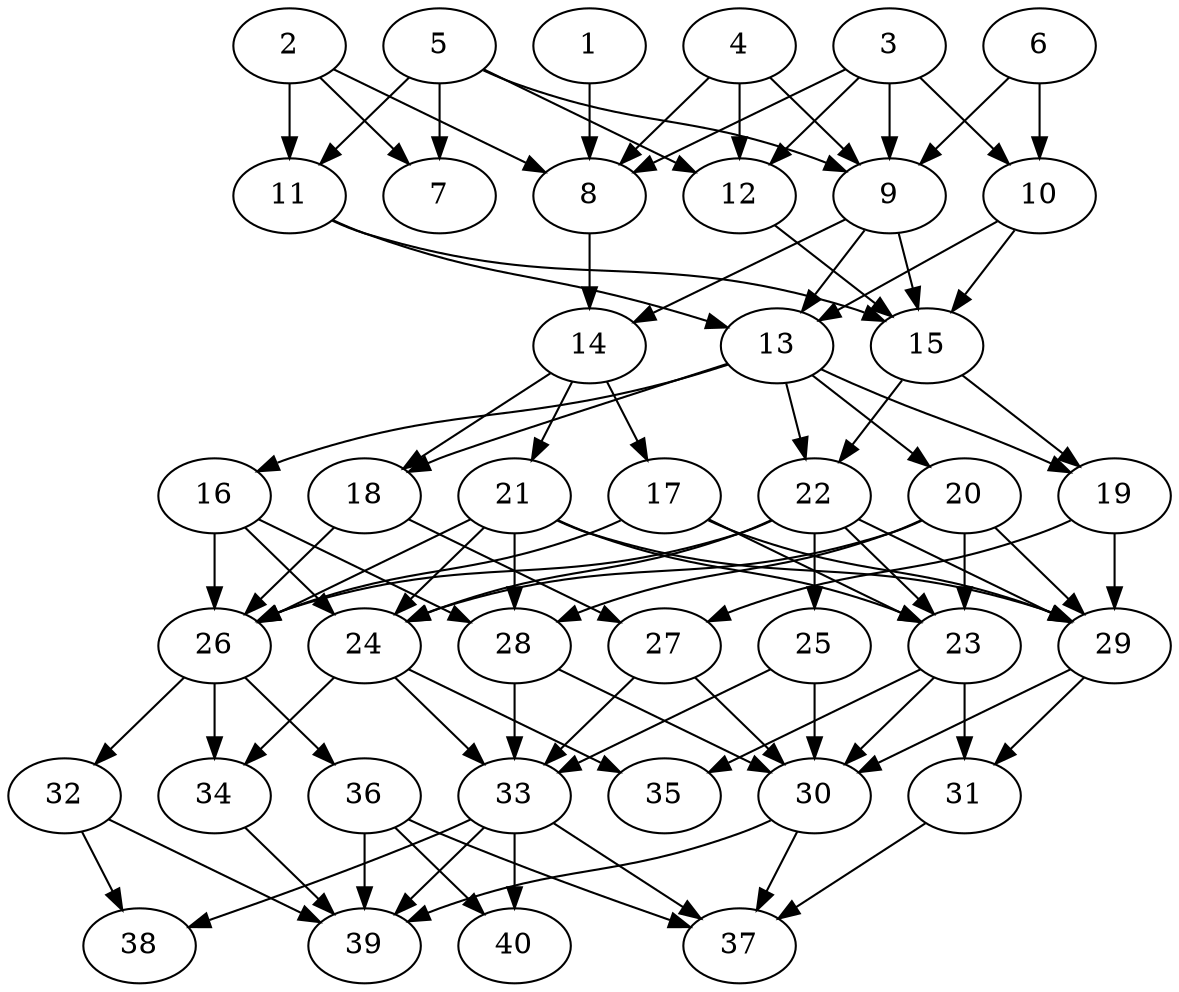 // DAG automatically generated by daggen at Thu Oct  3 14:06:49 2019
// ./daggen --dot -n 40 --ccr 0.3 --fat 0.5 --regular 0.5 --density 0.6 --mindata 5242880 --maxdata 52428800 
digraph G {
  1 [size="61709653", alpha="0.15", expect_size="18512896"] 
  1 -> 8 [size ="18512896"]
  2 [size="145285120", alpha="0.01", expect_size="43585536"] 
  2 -> 7 [size ="43585536"]
  2 -> 8 [size ="43585536"]
  2 -> 11 [size ="43585536"]
  3 [size="120903680", alpha="0.06", expect_size="36271104"] 
  3 -> 8 [size ="36271104"]
  3 -> 9 [size ="36271104"]
  3 -> 10 [size ="36271104"]
  3 -> 12 [size ="36271104"]
  4 [size="172052480", alpha="0.16", expect_size="51615744"] 
  4 -> 8 [size ="51615744"]
  4 -> 9 [size ="51615744"]
  4 -> 12 [size ="51615744"]
  5 [size="91675307", alpha="0.10", expect_size="27502592"] 
  5 -> 7 [size ="27502592"]
  5 -> 9 [size ="27502592"]
  5 -> 11 [size ="27502592"]
  5 -> 12 [size ="27502592"]
  6 [size="157559467", alpha="0.13", expect_size="47267840"] 
  6 -> 9 [size ="47267840"]
  6 -> 10 [size ="47267840"]
  7 [size="86702080", alpha="0.05", expect_size="26010624"] 
  8 [size="164276907", alpha="0.03", expect_size="49283072"] 
  8 -> 14 [size ="49283072"]
  9 [size="102290773", alpha="0.03", expect_size="30687232"] 
  9 -> 13 [size ="30687232"]
  9 -> 14 [size ="30687232"]
  9 -> 15 [size ="30687232"]
  10 [size="58449920", alpha="0.19", expect_size="17534976"] 
  10 -> 13 [size ="17534976"]
  10 -> 15 [size ="17534976"]
  11 [size="152326827", alpha="0.20", expect_size="45698048"] 
  11 -> 13 [size ="45698048"]
  11 -> 15 [size ="45698048"]
  12 [size="110254080", alpha="0.09", expect_size="33076224"] 
  12 -> 15 [size ="33076224"]
  13 [size="118732800", alpha="0.13", expect_size="35619840"] 
  13 -> 16 [size ="35619840"]
  13 -> 18 [size ="35619840"]
  13 -> 19 [size ="35619840"]
  13 -> 20 [size ="35619840"]
  13 -> 22 [size ="35619840"]
  14 [size="167369387", alpha="0.20", expect_size="50210816"] 
  14 -> 17 [size ="50210816"]
  14 -> 18 [size ="50210816"]
  14 -> 21 [size ="50210816"]
  15 [size="137772373", alpha="0.04", expect_size="41331712"] 
  15 -> 19 [size ="41331712"]
  15 -> 22 [size ="41331712"]
  16 [size="59364693", alpha="0.16", expect_size="17809408"] 
  16 -> 24 [size ="17809408"]
  16 -> 26 [size ="17809408"]
  16 -> 28 [size ="17809408"]
  17 [size="157873493", alpha="0.14", expect_size="47362048"] 
  17 -> 23 [size ="47362048"]
  17 -> 26 [size ="47362048"]
  17 -> 29 [size ="47362048"]
  18 [size="41792853", alpha="0.12", expect_size="12537856"] 
  18 -> 26 [size ="12537856"]
  18 -> 27 [size ="12537856"]
  19 [size="63320747", alpha="0.20", expect_size="18996224"] 
  19 -> 27 [size ="18996224"]
  19 -> 29 [size ="18996224"]
  20 [size="87360853", alpha="0.02", expect_size="26208256"] 
  20 -> 23 [size ="26208256"]
  20 -> 24 [size ="26208256"]
  20 -> 28 [size ="26208256"]
  20 -> 29 [size ="26208256"]
  21 [size="82947413", alpha="0.11", expect_size="24884224"] 
  21 -> 23 [size ="24884224"]
  21 -> 24 [size ="24884224"]
  21 -> 26 [size ="24884224"]
  21 -> 28 [size ="24884224"]
  21 -> 29 [size ="24884224"]
  22 [size="79261013", alpha="0.15", expect_size="23778304"] 
  22 -> 23 [size ="23778304"]
  22 -> 24 [size ="23778304"]
  22 -> 25 [size ="23778304"]
  22 -> 26 [size ="23778304"]
  22 -> 29 [size ="23778304"]
  23 [size="150248107", alpha="0.13", expect_size="45074432"] 
  23 -> 30 [size ="45074432"]
  23 -> 31 [size ="45074432"]
  23 -> 35 [size ="45074432"]
  24 [size="91658240", alpha="0.10", expect_size="27497472"] 
  24 -> 33 [size ="27497472"]
  24 -> 34 [size ="27497472"]
  24 -> 35 [size ="27497472"]
  25 [size="90361173", alpha="0.17", expect_size="27108352"] 
  25 -> 30 [size ="27108352"]
  25 -> 33 [size ="27108352"]
  26 [size="118869333", alpha="0.01", expect_size="35660800"] 
  26 -> 32 [size ="35660800"]
  26 -> 34 [size ="35660800"]
  26 -> 36 [size ="35660800"]
  27 [size="89098240", alpha="0.15", expect_size="26729472"] 
  27 -> 30 [size ="26729472"]
  27 -> 33 [size ="26729472"]
  28 [size="43898880", alpha="0.07", expect_size="13169664"] 
  28 -> 30 [size ="13169664"]
  28 -> 33 [size ="13169664"]
  29 [size="135034880", alpha="0.09", expect_size="40510464"] 
  29 -> 30 [size ="40510464"]
  29 -> 31 [size ="40510464"]
  30 [size="133563733", alpha="0.17", expect_size="40069120"] 
  30 -> 37 [size ="40069120"]
  30 -> 39 [size ="40069120"]
  31 [size="152545280", alpha="0.03", expect_size="45763584"] 
  31 -> 37 [size ="45763584"]
  32 [size="78929920", alpha="0.19", expect_size="23678976"] 
  32 -> 38 [size ="23678976"]
  32 -> 39 [size ="23678976"]
  33 [size="40519680", alpha="0.09", expect_size="12155904"] 
  33 -> 37 [size ="12155904"]
  33 -> 38 [size ="12155904"]
  33 -> 39 [size ="12155904"]
  33 -> 40 [size ="12155904"]
  34 [size="140752213", alpha="0.18", expect_size="42225664"] 
  34 -> 39 [size ="42225664"]
  35 [size="62337707", alpha="0.02", expect_size="18701312"] 
  36 [size="36765013", alpha="0.12", expect_size="11029504"] 
  36 -> 37 [size ="11029504"]
  36 -> 39 [size ="11029504"]
  36 -> 40 [size ="11029504"]
  37 [size="46834347", alpha="0.19", expect_size="14050304"] 
  38 [size="161771520", alpha="0.10", expect_size="48531456"] 
  39 [size="56517973", alpha="0.06", expect_size="16955392"] 
  40 [size="130461013", alpha="0.11", expect_size="39138304"] 
}
